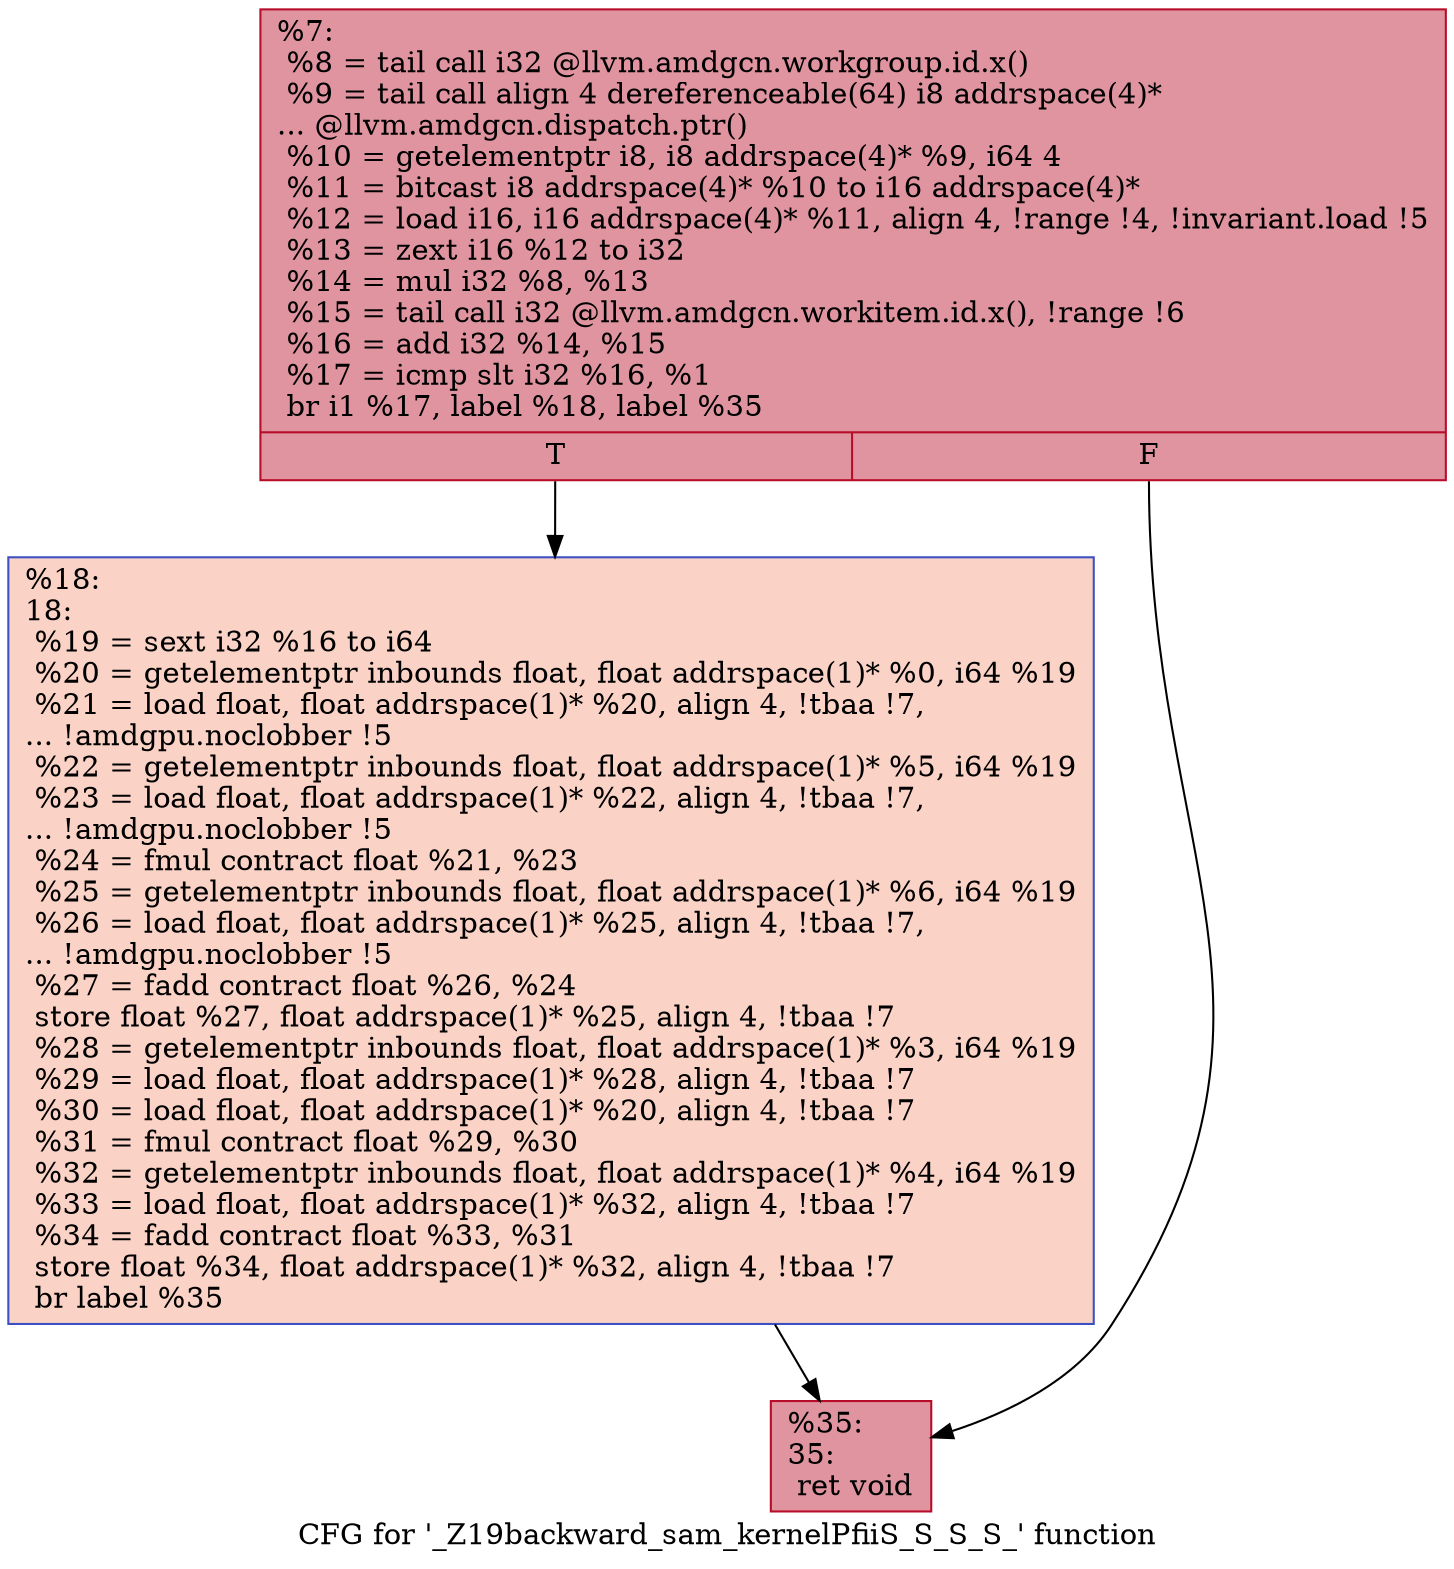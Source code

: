 digraph "CFG for '_Z19backward_sam_kernelPfiiS_S_S_S_' function" {
	label="CFG for '_Z19backward_sam_kernelPfiiS_S_S_S_' function";

	Node0x563b440 [shape=record,color="#b70d28ff", style=filled, fillcolor="#b70d2870",label="{%7:\l  %8 = tail call i32 @llvm.amdgcn.workgroup.id.x()\l  %9 = tail call align 4 dereferenceable(64) i8 addrspace(4)*\l... @llvm.amdgcn.dispatch.ptr()\l  %10 = getelementptr i8, i8 addrspace(4)* %9, i64 4\l  %11 = bitcast i8 addrspace(4)* %10 to i16 addrspace(4)*\l  %12 = load i16, i16 addrspace(4)* %11, align 4, !range !4, !invariant.load !5\l  %13 = zext i16 %12 to i32\l  %14 = mul i32 %8, %13\l  %15 = tail call i32 @llvm.amdgcn.workitem.id.x(), !range !6\l  %16 = add i32 %14, %15\l  %17 = icmp slt i32 %16, %1\l  br i1 %17, label %18, label %35\l|{<s0>T|<s1>F}}"];
	Node0x563b440:s0 -> Node0x563d3b0;
	Node0x563b440:s1 -> Node0x563d440;
	Node0x563d3b0 [shape=record,color="#3d50c3ff", style=filled, fillcolor="#f59c7d70",label="{%18:\l18:                                               \l  %19 = sext i32 %16 to i64\l  %20 = getelementptr inbounds float, float addrspace(1)* %0, i64 %19\l  %21 = load float, float addrspace(1)* %20, align 4, !tbaa !7,\l... !amdgpu.noclobber !5\l  %22 = getelementptr inbounds float, float addrspace(1)* %5, i64 %19\l  %23 = load float, float addrspace(1)* %22, align 4, !tbaa !7,\l... !amdgpu.noclobber !5\l  %24 = fmul contract float %21, %23\l  %25 = getelementptr inbounds float, float addrspace(1)* %6, i64 %19\l  %26 = load float, float addrspace(1)* %25, align 4, !tbaa !7,\l... !amdgpu.noclobber !5\l  %27 = fadd contract float %26, %24\l  store float %27, float addrspace(1)* %25, align 4, !tbaa !7\l  %28 = getelementptr inbounds float, float addrspace(1)* %3, i64 %19\l  %29 = load float, float addrspace(1)* %28, align 4, !tbaa !7\l  %30 = load float, float addrspace(1)* %20, align 4, !tbaa !7\l  %31 = fmul contract float %29, %30\l  %32 = getelementptr inbounds float, float addrspace(1)* %4, i64 %19\l  %33 = load float, float addrspace(1)* %32, align 4, !tbaa !7\l  %34 = fadd contract float %33, %31\l  store float %34, float addrspace(1)* %32, align 4, !tbaa !7\l  br label %35\l}"];
	Node0x563d3b0 -> Node0x563d440;
	Node0x563d440 [shape=record,color="#b70d28ff", style=filled, fillcolor="#b70d2870",label="{%35:\l35:                                               \l  ret void\l}"];
}
